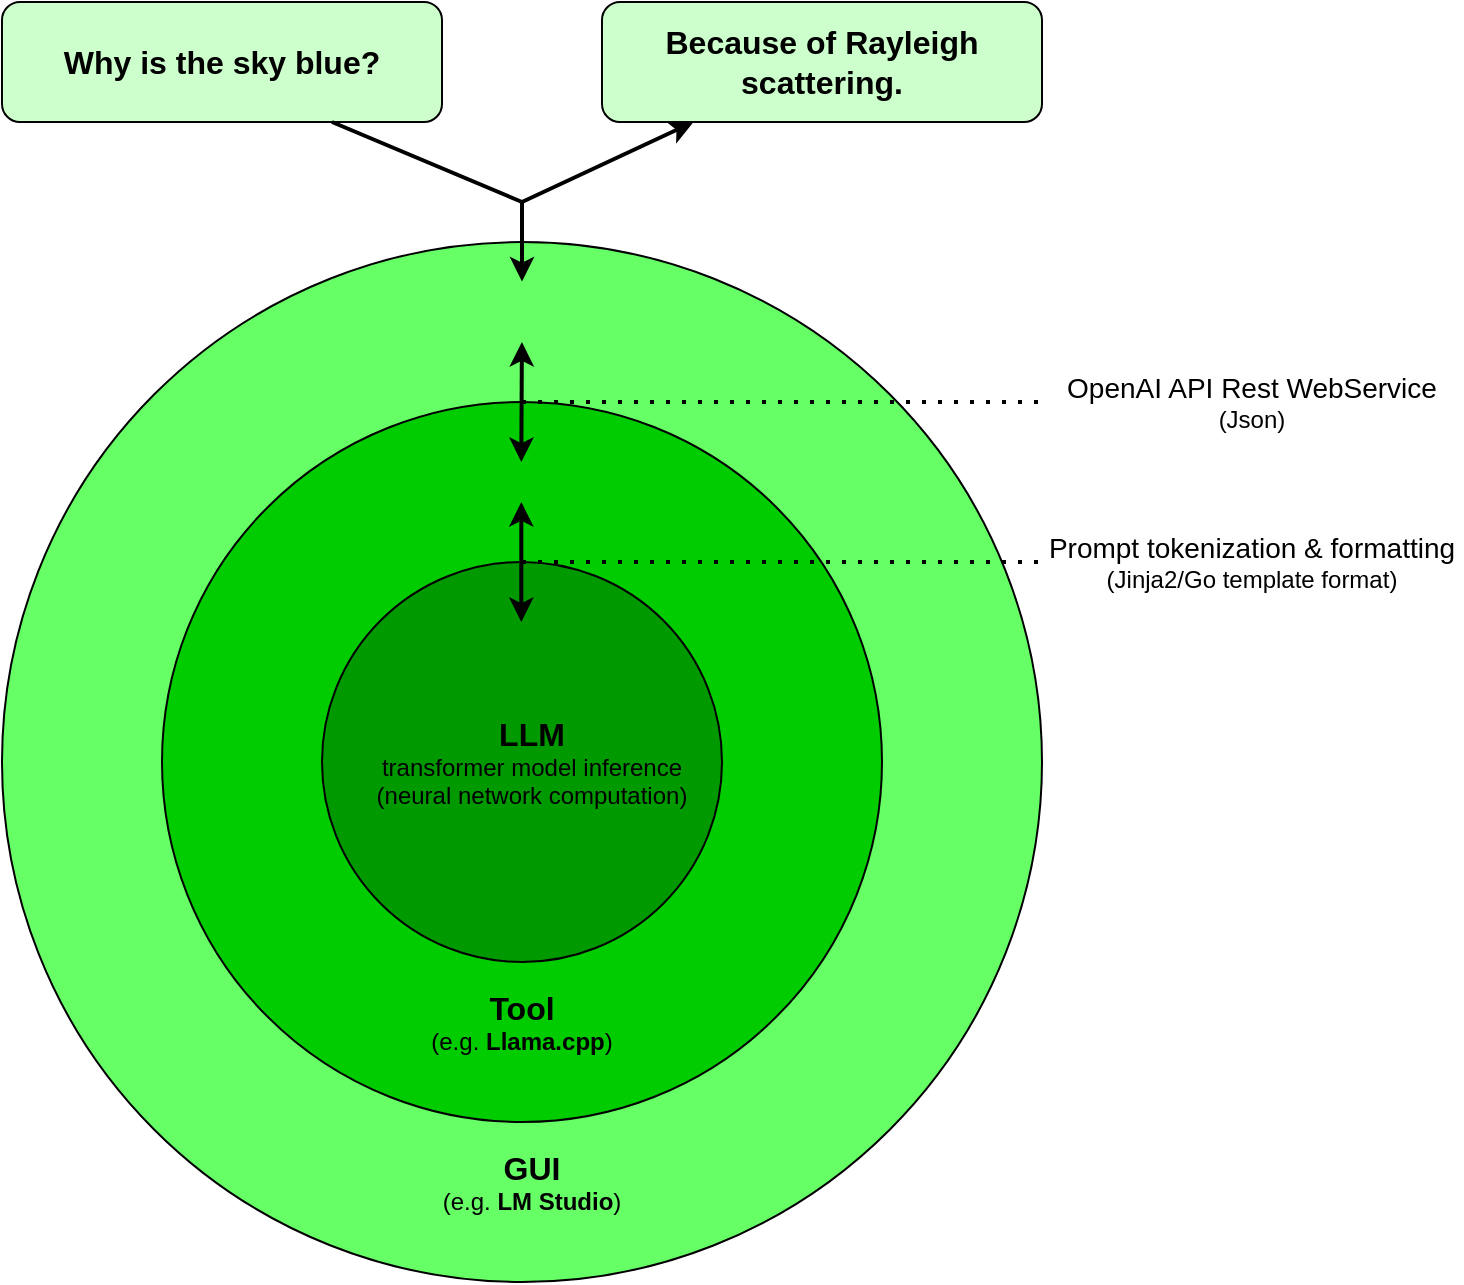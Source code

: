 <mxfile version="28.1.2">
  <diagram name="Page-1" id="jIiHiJizr-uoOb0nSmsp">
    <mxGraphModel dx="1155" dy="889" grid="1" gridSize="10" guides="1" tooltips="1" connect="1" arrows="1" fold="1" page="1" pageScale="1" pageWidth="827" pageHeight="1169" math="0" shadow="0">
      <root>
        <mxCell id="0" />
        <mxCell id="1" parent="0" />
        <mxCell id="bBt-MvH0s_w9fHkSnIlU-26" value="" style="rounded=1;whiteSpace=wrap;html=1;fillColor=#CCFFCC;" vertex="1" parent="1">
          <mxGeometry x="40" y="40" width="220" height="60" as="geometry" />
        </mxCell>
        <mxCell id="bBt-MvH0s_w9fHkSnIlU-25" value="" style="rounded=1;whiteSpace=wrap;html=1;fillColor=#CCFFCC;" vertex="1" parent="1">
          <mxGeometry x="340" y="40" width="220" height="60" as="geometry" />
        </mxCell>
        <mxCell id="bBt-MvH0s_w9fHkSnIlU-5" value="" style="ellipse;whiteSpace=wrap;html=1;aspect=fixed;fillColor=#66FF66;" vertex="1" parent="1">
          <mxGeometry x="40" y="160" width="520" height="520" as="geometry" />
        </mxCell>
        <mxCell id="bBt-MvH0s_w9fHkSnIlU-3" value="" style="ellipse;whiteSpace=wrap;html=1;aspect=fixed;fillColor=#00CC00;" vertex="1" parent="1">
          <mxGeometry x="120" y="240" width="360" height="360" as="geometry" />
        </mxCell>
        <mxCell id="bBt-MvH0s_w9fHkSnIlU-1" value="" style="ellipse;whiteSpace=wrap;html=1;aspect=fixed;fillColor=#009900;" vertex="1" parent="1">
          <mxGeometry x="200" y="320" width="200" height="200" as="geometry" />
        </mxCell>
        <mxCell id="bBt-MvH0s_w9fHkSnIlU-2" value="&lt;font style=&quot;&quot;&gt;&lt;span style=&quot;font-size: 16px;&quot;&gt;&lt;b&gt;LLM&lt;/b&gt;&lt;/span&gt;&lt;br&gt;&lt;font&gt;transformer model inference&lt;/font&gt;&lt;br&gt;&lt;/font&gt;&lt;div&gt;(neural network computation)&lt;/div&gt;" style="text;html=1;align=center;verticalAlign=middle;whiteSpace=wrap;rounded=0;" vertex="1" parent="1">
          <mxGeometry x="225" y="380" width="160" height="80" as="geometry" />
        </mxCell>
        <mxCell id="bBt-MvH0s_w9fHkSnIlU-4" value="&lt;font style=&quot;&quot;&gt;&lt;span style=&quot;font-size: 14px;&quot;&gt;Prompt tokenization &amp;amp; formatting&lt;/span&gt;&lt;br&gt;&lt;font&gt;(Jinja2/Go template format)&lt;/font&gt;&lt;/font&gt;" style="text;html=1;align=center;verticalAlign=middle;whiteSpace=wrap;rounded=0;" vertex="1" parent="1">
          <mxGeometry x="560" y="300" width="210" height="40" as="geometry" />
        </mxCell>
        <mxCell id="bBt-MvH0s_w9fHkSnIlU-6" value="&lt;div style=&quot;&quot;&gt;&lt;span style=&quot;background-color: transparent; color: light-dark(rgb(0, 0, 0), rgb(255, 255, 255));&quot;&gt;&lt;span style=&quot;font-size: 14px;&quot;&gt;OpenAI API Rest WebService&lt;/span&gt;&lt;br&gt;&lt;font&gt;(Json)&lt;/font&gt;&lt;/span&gt;&lt;/div&gt;" style="text;html=1;align=center;verticalAlign=middle;whiteSpace=wrap;rounded=0;" vertex="1" parent="1">
          <mxGeometry x="560" y="220" width="210" height="40" as="geometry" />
        </mxCell>
        <mxCell id="bBt-MvH0s_w9fHkSnIlU-7" value="&lt;font style=&quot;&quot;&gt;&lt;b style=&quot;&quot;&gt;&lt;font style=&quot;font-size: 16px;&quot;&gt;Tool&lt;br&gt;&lt;/font&gt;&lt;/b&gt;&lt;font&gt;(e.g. &lt;b style=&quot;&quot;&gt;Llama.cpp&lt;/b&gt;)&lt;/font&gt;&lt;/font&gt;" style="text;html=1;align=center;verticalAlign=middle;whiteSpace=wrap;rounded=0;" vertex="1" parent="1">
          <mxGeometry x="220" y="530" width="160" height="40" as="geometry" />
        </mxCell>
        <mxCell id="bBt-MvH0s_w9fHkSnIlU-8" value="&lt;font style=&quot;&quot;&gt;&lt;b style=&quot;&quot;&gt;&lt;font style=&quot;font-size: 16px;&quot;&gt;GUI&lt;/font&gt;&lt;br&gt;&lt;/b&gt;&lt;font&gt;(e.g. &lt;b style=&quot;&quot;&gt;LM Studio&lt;/b&gt;)&lt;/font&gt;&lt;/font&gt;" style="text;html=1;align=center;verticalAlign=middle;whiteSpace=wrap;rounded=0;" vertex="1" parent="1">
          <mxGeometry x="225" y="610" width="160" height="40" as="geometry" />
        </mxCell>
        <mxCell id="bBt-MvH0s_w9fHkSnIlU-10" value="" style="endArrow=classic;startArrow=classic;html=1;rounded=0;strokeWidth=2;" edge="1" parent="1">
          <mxGeometry width="50" height="50" relative="1" as="geometry">
            <mxPoint x="299.66" y="350" as="sourcePoint" />
            <mxPoint x="299.66" y="290" as="targetPoint" />
          </mxGeometry>
        </mxCell>
        <mxCell id="bBt-MvH0s_w9fHkSnIlU-11" value="" style="endArrow=classic;startArrow=classic;html=1;rounded=0;strokeWidth=2;" edge="1" parent="1">
          <mxGeometry width="50" height="50" relative="1" as="geometry">
            <mxPoint x="299.66" y="270" as="sourcePoint" />
            <mxPoint x="299.95" y="210" as="targetPoint" />
          </mxGeometry>
        </mxCell>
        <mxCell id="bBt-MvH0s_w9fHkSnIlU-13" value="&lt;div&gt;&lt;span style=&quot;background-color: transparent; color: light-dark(rgb(0, 0, 0), rgb(255, 255, 255));&quot;&gt;&lt;font style=&quot;font-size: 16px;&quot;&gt;&lt;b&gt;Why is the sky blue?&lt;/b&gt;&lt;/font&gt;&lt;/span&gt;&lt;/div&gt;" style="text;html=1;align=center;verticalAlign=middle;whiteSpace=wrap;rounded=0;" vertex="1" parent="1">
          <mxGeometry x="40" y="50" width="220" height="40" as="geometry" />
        </mxCell>
        <mxCell id="bBt-MvH0s_w9fHkSnIlU-14" value="&lt;b style=&quot;&quot;&gt;&lt;font style=&quot;font-size: 16px;&quot;&gt;Because of Rayleigh scattering.&lt;/font&gt;&lt;/b&gt;" style="text;html=1;align=center;verticalAlign=middle;whiteSpace=wrap;rounded=0;" vertex="1" parent="1">
          <mxGeometry x="340" y="60" width="220" height="20" as="geometry" />
        </mxCell>
        <mxCell id="bBt-MvH0s_w9fHkSnIlU-15" value="" style="endArrow=classic;html=1;rounded=0;strokeWidth=2;" edge="1" parent="1" target="bBt-MvH0s_w9fHkSnIlU-25">
          <mxGeometry width="50" height="50" relative="1" as="geometry">
            <mxPoint x="300" y="140" as="sourcePoint" />
            <mxPoint x="460" y="130" as="targetPoint" />
          </mxGeometry>
        </mxCell>
        <mxCell id="bBt-MvH0s_w9fHkSnIlU-17" style="edgeStyle=orthogonalEdgeStyle;rounded=0;orthogonalLoop=1;jettySize=auto;html=1;exitX=0.5;exitY=1;exitDx=0;exitDy=0;" edge="1" parent="1" source="bBt-MvH0s_w9fHkSnIlU-13" target="bBt-MvH0s_w9fHkSnIlU-13">
          <mxGeometry relative="1" as="geometry" />
        </mxCell>
        <mxCell id="bBt-MvH0s_w9fHkSnIlU-18" value="" style="endArrow=classic;html=1;rounded=0;entryX=0.5;entryY=0.038;entryDx=0;entryDy=0;entryPerimeter=0;strokeWidth=2;exitX=0.75;exitY=1;exitDx=0;exitDy=0;" edge="1" parent="1" source="bBt-MvH0s_w9fHkSnIlU-26" target="bBt-MvH0s_w9fHkSnIlU-5">
          <mxGeometry width="50" height="50" relative="1" as="geometry">
            <mxPoint x="140" y="130" as="sourcePoint" />
            <mxPoint x="300" y="180" as="targetPoint" />
            <Array as="points">
              <mxPoint x="300" y="140" />
            </Array>
          </mxGeometry>
        </mxCell>
        <mxCell id="bBt-MvH0s_w9fHkSnIlU-22" value="" style="endArrow=none;dashed=1;html=1;dashPattern=1 3;strokeWidth=2;rounded=0;exitX=0.5;exitY=0;exitDx=0;exitDy=0;entryX=0;entryY=0.5;entryDx=0;entryDy=0;" edge="1" parent="1" source="bBt-MvH0s_w9fHkSnIlU-1" target="bBt-MvH0s_w9fHkSnIlU-4">
          <mxGeometry width="50" height="50" relative="1" as="geometry">
            <mxPoint x="460" y="390" as="sourcePoint" />
            <mxPoint x="510" y="340" as="targetPoint" />
          </mxGeometry>
        </mxCell>
        <mxCell id="bBt-MvH0s_w9fHkSnIlU-23" value="" style="endArrow=none;dashed=1;html=1;dashPattern=1 3;strokeWidth=2;rounded=0;" edge="1" parent="1" target="bBt-MvH0s_w9fHkSnIlU-6">
          <mxGeometry width="50" height="50" relative="1" as="geometry">
            <mxPoint x="300" y="240" as="sourcePoint" />
            <mxPoint x="540" y="240" as="targetPoint" />
          </mxGeometry>
        </mxCell>
      </root>
    </mxGraphModel>
  </diagram>
</mxfile>
